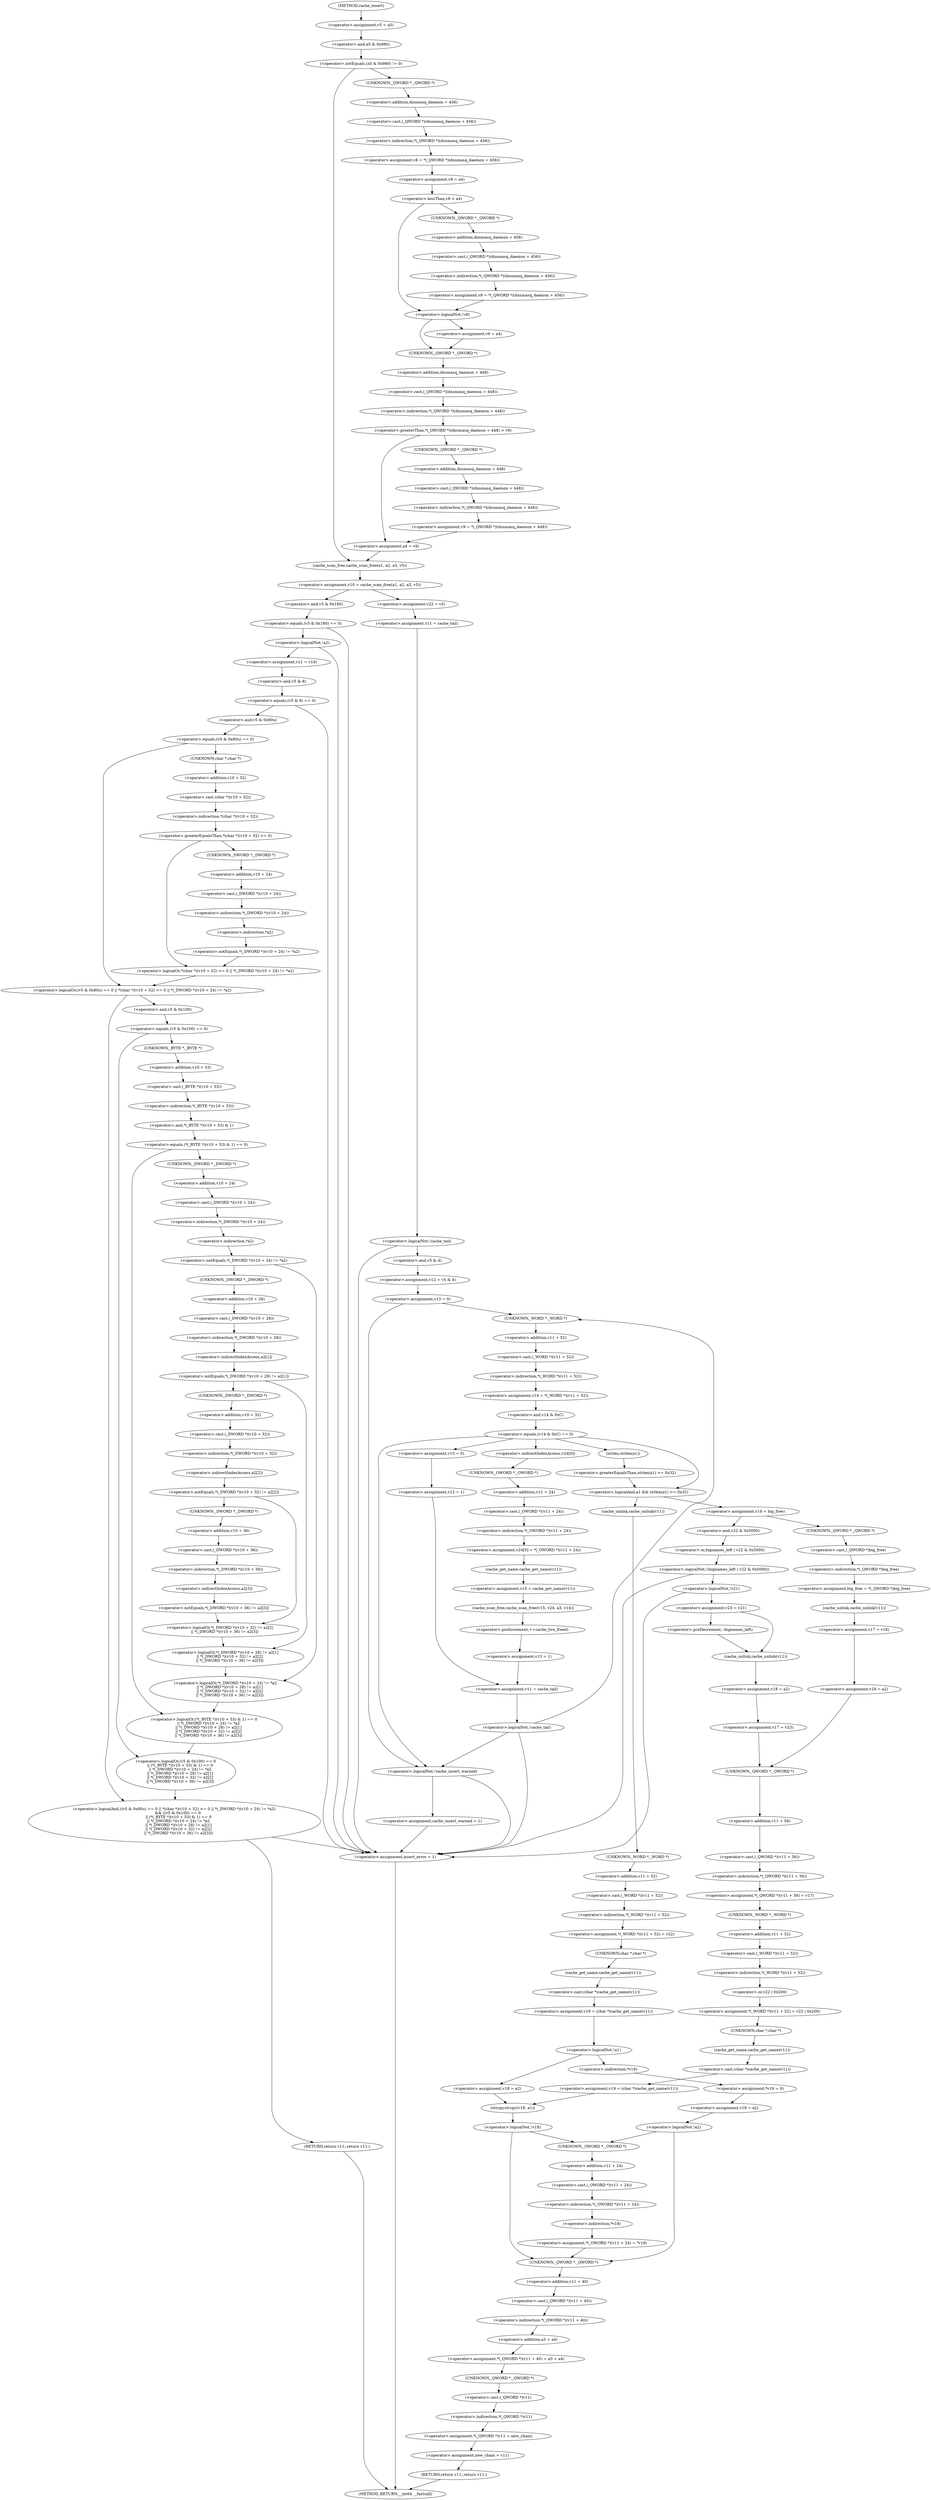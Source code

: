 digraph cache_insert {  
"1000142" [label = "(<operator>.assignment,v5 = a5)" ]
"1000146" [label = "(<operator>.notEquals,(a5 & 0x980) != 0)" ]
"1000147" [label = "(<operator>.and,a5 & 0x980)" ]
"1000152" [label = "(<operator>.assignment,v8 = *(_QWORD *)(dnsmasq_daemon + 456))" ]
"1000154" [label = "(<operator>.indirection,*(_QWORD *)(dnsmasq_daemon + 456))" ]
"1000155" [label = "(<operator>.cast,(_QWORD *)(dnsmasq_daemon + 456))" ]
"1000156" [label = "(UNKNOWN,_QWORD *,_QWORD *)" ]
"1000157" [label = "(<operator>.addition,dnsmasq_daemon + 456)" ]
"1000160" [label = "(<operator>.assignment,v9 = a4)" ]
"1000164" [label = "(<operator>.lessThan,v8 < a4)" ]
"1000167" [label = "(<operator>.assignment,v9 = *(_QWORD *)(dnsmasq_daemon + 456))" ]
"1000169" [label = "(<operator>.indirection,*(_QWORD *)(dnsmasq_daemon + 456))" ]
"1000170" [label = "(<operator>.cast,(_QWORD *)(dnsmasq_daemon + 456))" ]
"1000171" [label = "(UNKNOWN,_QWORD *,_QWORD *)" ]
"1000172" [label = "(<operator>.addition,dnsmasq_daemon + 456)" ]
"1000176" [label = "(<operator>.logicalNot,!v8)" ]
"1000178" [label = "(<operator>.assignment,v9 = a4)" ]
"1000182" [label = "(<operator>.greaterThan,*(_QWORD *)(dnsmasq_daemon + 448) > v9)" ]
"1000183" [label = "(<operator>.indirection,*(_QWORD *)(dnsmasq_daemon + 448))" ]
"1000184" [label = "(<operator>.cast,(_QWORD *)(dnsmasq_daemon + 448))" ]
"1000185" [label = "(UNKNOWN,_QWORD *,_QWORD *)" ]
"1000186" [label = "(<operator>.addition,dnsmasq_daemon + 448)" ]
"1000190" [label = "(<operator>.assignment,v9 = *(_QWORD *)(dnsmasq_daemon + 448))" ]
"1000192" [label = "(<operator>.indirection,*(_QWORD *)(dnsmasq_daemon + 448))" ]
"1000193" [label = "(<operator>.cast,(_QWORD *)(dnsmasq_daemon + 448))" ]
"1000194" [label = "(UNKNOWN,_QWORD *,_QWORD *)" ]
"1000195" [label = "(<operator>.addition,dnsmasq_daemon + 448)" ]
"1000198" [label = "(<operator>.assignment,a4 = v9)" ]
"1000204" [label = "(<operator>.assignment,v10 = cache_scan_free(a1, a2, a3, v5))" ]
"1000206" [label = "(cache_scan_free,cache_scan_free(a1, a2, a3, v5))" ]
"1000215" [label = "(<operator>.equals,(v5 & 0x180) == 0)" ]
"1000216" [label = "(<operator>.and,v5 & 0x180)" ]
"1000222" [label = "(<operator>.logicalNot,!a2)" ]
"1000225" [label = "(<operator>.assignment,v11 = v10)" ]
"1000229" [label = "(<operator>.equals,(v5 & 8) == 0)" ]
"1000230" [label = "(<operator>.and,v5 & 8)" ]
"1000236" [label = "(<operator>.logicalAnd,((v5 & 0x80u) == 0 || *(char *)(v10 + 52) >= 0 || *(_DWORD *)(v10 + 24) != *a2)\n      && ((v5 & 0x100) == 0\n       || (*(_BYTE *)(v10 + 53) & 1) == 0\n       || *(_DWORD *)(v10 + 24) != *a2\n       || *(_DWORD *)(v10 + 28) != a2[1]\n       || *(_DWORD *)(v10 + 32) != a2[2]\n       || *(_DWORD *)(v10 + 36) != a2[3]))" ]
"1000237" [label = "(<operator>.logicalOr,(v5 & 0x80u) == 0 || *(char *)(v10 + 52) >= 0 || *(_DWORD *)(v10 + 24) != *a2)" ]
"1000238" [label = "(<operator>.equals,(v5 & 0x80u) == 0)" ]
"1000239" [label = "(<operator>.and,v5 & 0x80u)" ]
"1000243" [label = "(<operator>.logicalOr,*(char *)(v10 + 52) >= 0 || *(_DWORD *)(v10 + 24) != *a2)" ]
"1000244" [label = "(<operator>.greaterEqualsThan,*(char *)(v10 + 52) >= 0)" ]
"1000245" [label = "(<operator>.indirection,*(char *)(v10 + 52))" ]
"1000246" [label = "(<operator>.cast,(char *)(v10 + 52))" ]
"1000247" [label = "(UNKNOWN,char *,char *)" ]
"1000248" [label = "(<operator>.addition,v10 + 52)" ]
"1000252" [label = "(<operator>.notEquals,*(_DWORD *)(v10 + 24) != *a2)" ]
"1000253" [label = "(<operator>.indirection,*(_DWORD *)(v10 + 24))" ]
"1000254" [label = "(<operator>.cast,(_DWORD *)(v10 + 24))" ]
"1000255" [label = "(UNKNOWN,_DWORD *,_DWORD *)" ]
"1000256" [label = "(<operator>.addition,v10 + 24)" ]
"1000259" [label = "(<operator>.indirection,*a2)" ]
"1000261" [label = "(<operator>.logicalOr,(v5 & 0x100) == 0\n       || (*(_BYTE *)(v10 + 53) & 1) == 0\n       || *(_DWORD *)(v10 + 24) != *a2\n       || *(_DWORD *)(v10 + 28) != a2[1]\n       || *(_DWORD *)(v10 + 32) != a2[2]\n       || *(_DWORD *)(v10 + 36) != a2[3])" ]
"1000262" [label = "(<operator>.equals,(v5 & 0x100) == 0)" ]
"1000263" [label = "(<operator>.and,v5 & 0x100)" ]
"1000267" [label = "(<operator>.logicalOr,(*(_BYTE *)(v10 + 53) & 1) == 0\n       || *(_DWORD *)(v10 + 24) != *a2\n       || *(_DWORD *)(v10 + 28) != a2[1]\n       || *(_DWORD *)(v10 + 32) != a2[2]\n       || *(_DWORD *)(v10 + 36) != a2[3])" ]
"1000268" [label = "(<operator>.equals,(*(_BYTE *)(v10 + 53) & 1) == 0)" ]
"1000269" [label = "(<operator>.and,*(_BYTE *)(v10 + 53) & 1)" ]
"1000270" [label = "(<operator>.indirection,*(_BYTE *)(v10 + 53))" ]
"1000271" [label = "(<operator>.cast,(_BYTE *)(v10 + 53))" ]
"1000272" [label = "(UNKNOWN,_BYTE *,_BYTE *)" ]
"1000273" [label = "(<operator>.addition,v10 + 53)" ]
"1000278" [label = "(<operator>.logicalOr,*(_DWORD *)(v10 + 24) != *a2\n       || *(_DWORD *)(v10 + 28) != a2[1]\n       || *(_DWORD *)(v10 + 32) != a2[2]\n       || *(_DWORD *)(v10 + 36) != a2[3])" ]
"1000279" [label = "(<operator>.notEquals,*(_DWORD *)(v10 + 24) != *a2)" ]
"1000280" [label = "(<operator>.indirection,*(_DWORD *)(v10 + 24))" ]
"1000281" [label = "(<operator>.cast,(_DWORD *)(v10 + 24))" ]
"1000282" [label = "(UNKNOWN,_DWORD *,_DWORD *)" ]
"1000283" [label = "(<operator>.addition,v10 + 24)" ]
"1000286" [label = "(<operator>.indirection,*a2)" ]
"1000288" [label = "(<operator>.logicalOr,*(_DWORD *)(v10 + 28) != a2[1]\n       || *(_DWORD *)(v10 + 32) != a2[2]\n       || *(_DWORD *)(v10 + 36) != a2[3])" ]
"1000289" [label = "(<operator>.notEquals,*(_DWORD *)(v10 + 28) != a2[1])" ]
"1000290" [label = "(<operator>.indirection,*(_DWORD *)(v10 + 28))" ]
"1000291" [label = "(<operator>.cast,(_DWORD *)(v10 + 28))" ]
"1000292" [label = "(UNKNOWN,_DWORD *,_DWORD *)" ]
"1000293" [label = "(<operator>.addition,v10 + 28)" ]
"1000296" [label = "(<operator>.indirectIndexAccess,a2[1])" ]
"1000299" [label = "(<operator>.logicalOr,*(_DWORD *)(v10 + 32) != a2[2]\n       || *(_DWORD *)(v10 + 36) != a2[3])" ]
"1000300" [label = "(<operator>.notEquals,*(_DWORD *)(v10 + 32) != a2[2])" ]
"1000301" [label = "(<operator>.indirection,*(_DWORD *)(v10 + 32))" ]
"1000302" [label = "(<operator>.cast,(_DWORD *)(v10 + 32))" ]
"1000303" [label = "(UNKNOWN,_DWORD *,_DWORD *)" ]
"1000304" [label = "(<operator>.addition,v10 + 32)" ]
"1000307" [label = "(<operator>.indirectIndexAccess,a2[2])" ]
"1000310" [label = "(<operator>.notEquals,*(_DWORD *)(v10 + 36) != a2[3])" ]
"1000311" [label = "(<operator>.indirection,*(_DWORD *)(v10 + 36))" ]
"1000312" [label = "(<operator>.cast,(_DWORD *)(v10 + 36))" ]
"1000313" [label = "(UNKNOWN,_DWORD *,_DWORD *)" ]
"1000314" [label = "(<operator>.addition,v10 + 36)" ]
"1000317" [label = "(<operator>.indirectIndexAccess,a2[3])" ]
"1000322" [label = "(RETURN,return v11;,return v11;)" ]
"1000324" [label = "(<operator>.assignment,v22 = v5)" ]
"1000327" [label = "(<operator>.assignment,v11 = cache_tail)" ]
"1000331" [label = "(<operator>.logicalNot,!cache_tail)" ]
"1000334" [label = "(<operator>.assignment,v12 = v5 & 4)" ]
"1000336" [label = "(<operator>.and,v5 & 4)" ]
"1000339" [label = "(<operator>.assignment,v13 = 0)" ]
"1000345" [label = "(<operator>.assignment,v14 = *(_WORD *)(v11 + 52))" ]
"1000347" [label = "(<operator>.indirection,*(_WORD *)(v11 + 52))" ]
"1000348" [label = "(<operator>.cast,(_WORD *)(v11 + 52))" ]
"1000349" [label = "(UNKNOWN,_WORD *,_WORD *)" ]
"1000350" [label = "(<operator>.addition,v11 + 52)" ]
"1000354" [label = "(<operator>.equals,(v14 & 0xC) == 0)" ]
"1000355" [label = "(<operator>.and,v14 & 0xC)" ]
"1000361" [label = "(<operator>.logicalAnd,a1 && strlen(a1) >= 0x32)" ]
"1000363" [label = "(<operator>.greaterEqualsThan,strlen(a1) >= 0x32)" ]
"1000364" [label = "(strlen,strlen(a1))" ]
"1000368" [label = "(<operator>.assignment,v16 = big_free)" ]
"1000374" [label = "(<operator>.assignment,big_free = *(_QWORD *)big_free)" ]
"1000376" [label = "(<operator>.indirection,*(_QWORD *)big_free)" ]
"1000377" [label = "(<operator>.cast,(_QWORD *)big_free)" ]
"1000378" [label = "(UNKNOWN,_QWORD *,_QWORD *)" ]
"1000380" [label = "(cache_unlink,cache_unlink(v11))" ]
"1000382" [label = "(<operator>.assignment,v17 = v16)" ]
"1000385" [label = "(<operator>.assignment,v18 = a2)" ]
"1000391" [label = "(<operator>.logicalNot,!(bignames_left | v22 & 0x5000))" ]
"1000392" [label = "(<operator>.or,bignames_left | v22 & 0x5000)" ]
"1000394" [label = "(<operator>.and,v22 & 0x5000)" ]
"1000399" [label = "(<operator>.logicalNot,!v21)" ]
"1000402" [label = "(<operator>.assignment,v23 = v21)" ]
"1000407" [label = "(<operator>.preDecrement,--bignames_left)" ]
"1000409" [label = "(cache_unlink,cache_unlink(v11))" ]
"1000411" [label = "(<operator>.assignment,v18 = a2)" ]
"1000414" [label = "(<operator>.assignment,v17 = v23)" ]
"1000417" [label = "(<operator>.assignment,*(_QWORD *)(v11 + 56) = v17)" ]
"1000418" [label = "(<operator>.indirection,*(_QWORD *)(v11 + 56))" ]
"1000419" [label = "(<operator>.cast,(_QWORD *)(v11 + 56))" ]
"1000420" [label = "(UNKNOWN,_QWORD *,_QWORD *)" ]
"1000421" [label = "(<operator>.addition,v11 + 56)" ]
"1000425" [label = "(<operator>.assignment,*(_WORD *)(v11 + 52) = v22 | 0x200)" ]
"1000426" [label = "(<operator>.indirection,*(_WORD *)(v11 + 52))" ]
"1000427" [label = "(<operator>.cast,(_WORD *)(v11 + 52))" ]
"1000428" [label = "(UNKNOWN,_WORD *,_WORD *)" ]
"1000429" [label = "(<operator>.addition,v11 + 52)" ]
"1000432" [label = "(<operator>.or,v22 | 0x200)" ]
"1000435" [label = "(<operator>.assignment,v19 = (char *)cache_get_name(v11))" ]
"1000437" [label = "(<operator>.cast,(char *)cache_get_name(v11))" ]
"1000438" [label = "(UNKNOWN,char *,char *)" ]
"1000439" [label = "(cache_get_name,cache_get_name(v11))" ]
"1000443" [label = "(cache_unlink,cache_unlink(v11))" ]
"1000445" [label = "(<operator>.assignment,*(_WORD *)(v11 + 52) = v22)" ]
"1000446" [label = "(<operator>.indirection,*(_WORD *)(v11 + 52))" ]
"1000447" [label = "(<operator>.cast,(_WORD *)(v11 + 52))" ]
"1000448" [label = "(UNKNOWN,_WORD *,_WORD *)" ]
"1000449" [label = "(<operator>.addition,v11 + 52)" ]
"1000453" [label = "(<operator>.assignment,v19 = (char *)cache_get_name(v11))" ]
"1000455" [label = "(<operator>.cast,(char *)cache_get_name(v11))" ]
"1000456" [label = "(UNKNOWN,char *,char *)" ]
"1000457" [label = "(cache_get_name,cache_get_name(v11))" ]
"1000460" [label = "(<operator>.logicalNot,!a1)" ]
"1000463" [label = "(<operator>.assignment,*v19 = 0)" ]
"1000464" [label = "(<operator>.indirection,*v19)" ]
"1000467" [label = "(<operator>.assignment,v18 = a2)" ]
"1000471" [label = "(<operator>.logicalNot,!a2)" ]
"1000475" [label = "(<operator>.assignment,v18 = a2)" ]
"1000478" [label = "(strcpy,strcpy(v19, a1))" ]
"1000482" [label = "(<operator>.logicalNot,!v18)" ]
"1000486" [label = "(<operator>.assignment,*(_QWORD *)(v11 + 40) = a3 + a4)" ]
"1000487" [label = "(<operator>.indirection,*(_QWORD *)(v11 + 40))" ]
"1000488" [label = "(<operator>.cast,(_QWORD *)(v11 + 40))" ]
"1000489" [label = "(UNKNOWN,_QWORD *,_QWORD *)" ]
"1000490" [label = "(<operator>.addition,v11 + 40)" ]
"1000493" [label = "(<operator>.addition,a3 + a4)" ]
"1000496" [label = "(<operator>.assignment,*(_QWORD *)v11 = new_chain)" ]
"1000497" [label = "(<operator>.indirection,*(_QWORD *)v11)" ]
"1000498" [label = "(<operator>.cast,(_QWORD *)v11)" ]
"1000499" [label = "(UNKNOWN,_QWORD *,_QWORD *)" ]
"1000502" [label = "(<operator>.assignment,new_chain = v11)" ]
"1000505" [label = "(RETURN,return v11;,return v11;)" ]
"1000508" [label = "(<operator>.assignment,*(_OWORD *)(v11 + 24) = *v18)" ]
"1000509" [label = "(<operator>.indirection,*(_OWORD *)(v11 + 24))" ]
"1000510" [label = "(<operator>.cast,(_OWORD *)(v11 + 24))" ]
"1000511" [label = "(UNKNOWN,_OWORD *,_OWORD *)" ]
"1000512" [label = "(<operator>.addition,v11 + 24)" ]
"1000515" [label = "(<operator>.indirection,*v18)" ]
"1000524" [label = "(<operator>.assignment,v24[0] = *(_OWORD *)(v11 + 24))" ]
"1000525" [label = "(<operator>.indirectIndexAccess,v24[0])" ]
"1000528" [label = "(<operator>.indirection,*(_OWORD *)(v11 + 24))" ]
"1000529" [label = "(<operator>.cast,(_OWORD *)(v11 + 24))" ]
"1000530" [label = "(UNKNOWN,_OWORD *,_OWORD *)" ]
"1000531" [label = "(<operator>.addition,v11 + 24)" ]
"1000534" [label = "(<operator>.assignment,v15 = cache_get_name(v11))" ]
"1000536" [label = "(cache_get_name,cache_get_name(v11))" ]
"1000538" [label = "(cache_scan_free,cache_scan_free(v15, v24, a3, v14))" ]
"1000543" [label = "(<operator>.preIncrement,++cache_live_freed)" ]
"1000545" [label = "(<operator>.assignment,v13 = 1)" ]
"1000550" [label = "(<operator>.assignment,v13 = 0)" ]
"1000553" [label = "(<operator>.assignment,v12 = 1)" ]
"1000556" [label = "(<operator>.assignment,v11 = cache_tail)" ]
"1000560" [label = "(<operator>.logicalNot,!cache_tail)" ]
"1000564" [label = "(<operator>.logicalNot,!cache_insert_warned)" ]
"1000567" [label = "(<operator>.assignment,cache_insert_warned = 1)" ]
"1000571" [label = "(<operator>.assignment,insert_error = 1)" ]
"1000118" [label = "(METHOD,cache_insert)" ]
"1000575" [label = "(METHOD_RETURN,__int64 __fastcall)" ]
  "1000142" -> "1000147" 
  "1000146" -> "1000156" 
  "1000146" -> "1000206" 
  "1000147" -> "1000146" 
  "1000152" -> "1000160" 
  "1000154" -> "1000152" 
  "1000155" -> "1000154" 
  "1000156" -> "1000157" 
  "1000157" -> "1000155" 
  "1000160" -> "1000164" 
  "1000164" -> "1000171" 
  "1000164" -> "1000176" 
  "1000167" -> "1000176" 
  "1000169" -> "1000167" 
  "1000170" -> "1000169" 
  "1000171" -> "1000172" 
  "1000172" -> "1000170" 
  "1000176" -> "1000185" 
  "1000176" -> "1000178" 
  "1000178" -> "1000185" 
  "1000182" -> "1000194" 
  "1000182" -> "1000198" 
  "1000183" -> "1000182" 
  "1000184" -> "1000183" 
  "1000185" -> "1000186" 
  "1000186" -> "1000184" 
  "1000190" -> "1000198" 
  "1000192" -> "1000190" 
  "1000193" -> "1000192" 
  "1000194" -> "1000195" 
  "1000195" -> "1000193" 
  "1000198" -> "1000206" 
  "1000204" -> "1000216" 
  "1000204" -> "1000324" 
  "1000206" -> "1000204" 
  "1000215" -> "1000571" 
  "1000215" -> "1000222" 
  "1000216" -> "1000215" 
  "1000222" -> "1000571" 
  "1000222" -> "1000225" 
  "1000225" -> "1000230" 
  "1000229" -> "1000571" 
  "1000229" -> "1000239" 
  "1000230" -> "1000229" 
  "1000236" -> "1000571" 
  "1000236" -> "1000322" 
  "1000237" -> "1000236" 
  "1000237" -> "1000263" 
  "1000238" -> "1000247" 
  "1000238" -> "1000237" 
  "1000239" -> "1000238" 
  "1000243" -> "1000237" 
  "1000244" -> "1000255" 
  "1000244" -> "1000243" 
  "1000245" -> "1000244" 
  "1000246" -> "1000245" 
  "1000247" -> "1000248" 
  "1000248" -> "1000246" 
  "1000252" -> "1000243" 
  "1000253" -> "1000259" 
  "1000254" -> "1000253" 
  "1000255" -> "1000256" 
  "1000256" -> "1000254" 
  "1000259" -> "1000252" 
  "1000261" -> "1000236" 
  "1000262" -> "1000272" 
  "1000262" -> "1000261" 
  "1000263" -> "1000262" 
  "1000267" -> "1000261" 
  "1000268" -> "1000282" 
  "1000268" -> "1000267" 
  "1000269" -> "1000268" 
  "1000270" -> "1000269" 
  "1000271" -> "1000270" 
  "1000272" -> "1000273" 
  "1000273" -> "1000271" 
  "1000278" -> "1000267" 
  "1000279" -> "1000292" 
  "1000279" -> "1000278" 
  "1000280" -> "1000286" 
  "1000281" -> "1000280" 
  "1000282" -> "1000283" 
  "1000283" -> "1000281" 
  "1000286" -> "1000279" 
  "1000288" -> "1000278" 
  "1000289" -> "1000303" 
  "1000289" -> "1000288" 
  "1000290" -> "1000296" 
  "1000291" -> "1000290" 
  "1000292" -> "1000293" 
  "1000293" -> "1000291" 
  "1000296" -> "1000289" 
  "1000299" -> "1000288" 
  "1000300" -> "1000313" 
  "1000300" -> "1000299" 
  "1000301" -> "1000307" 
  "1000302" -> "1000301" 
  "1000303" -> "1000304" 
  "1000304" -> "1000302" 
  "1000307" -> "1000300" 
  "1000310" -> "1000299" 
  "1000311" -> "1000317" 
  "1000312" -> "1000311" 
  "1000313" -> "1000314" 
  "1000314" -> "1000312" 
  "1000317" -> "1000310" 
  "1000322" -> "1000575" 
  "1000324" -> "1000327" 
  "1000327" -> "1000331" 
  "1000331" -> "1000571" 
  "1000331" -> "1000336" 
  "1000334" -> "1000339" 
  "1000336" -> "1000334" 
  "1000339" -> "1000349" 
  "1000339" -> "1000564" 
  "1000345" -> "1000355" 
  "1000347" -> "1000345" 
  "1000348" -> "1000347" 
  "1000349" -> "1000350" 
  "1000350" -> "1000348" 
  "1000354" -> "1000361" 
  "1000354" -> "1000364" 
  "1000354" -> "1000564" 
  "1000354" -> "1000525" 
  "1000354" -> "1000550" 
  "1000355" -> "1000354" 
  "1000361" -> "1000368" 
  "1000361" -> "1000443" 
  "1000363" -> "1000361" 
  "1000364" -> "1000363" 
  "1000368" -> "1000378" 
  "1000368" -> "1000394" 
  "1000374" -> "1000380" 
  "1000376" -> "1000374" 
  "1000377" -> "1000376" 
  "1000378" -> "1000377" 
  "1000380" -> "1000382" 
  "1000382" -> "1000385" 
  "1000385" -> "1000420" 
  "1000391" -> "1000571" 
  "1000391" -> "1000399" 
  "1000392" -> "1000391" 
  "1000394" -> "1000392" 
  "1000399" -> "1000571" 
  "1000399" -> "1000402" 
  "1000402" -> "1000407" 
  "1000402" -> "1000409" 
  "1000407" -> "1000409" 
  "1000409" -> "1000411" 
  "1000411" -> "1000414" 
  "1000414" -> "1000420" 
  "1000417" -> "1000428" 
  "1000418" -> "1000417" 
  "1000419" -> "1000418" 
  "1000420" -> "1000421" 
  "1000421" -> "1000419" 
  "1000425" -> "1000438" 
  "1000426" -> "1000432" 
  "1000427" -> "1000426" 
  "1000428" -> "1000429" 
  "1000429" -> "1000427" 
  "1000432" -> "1000425" 
  "1000435" -> "1000478" 
  "1000437" -> "1000435" 
  "1000438" -> "1000439" 
  "1000439" -> "1000437" 
  "1000443" -> "1000448" 
  "1000445" -> "1000456" 
  "1000446" -> "1000445" 
  "1000447" -> "1000446" 
  "1000448" -> "1000449" 
  "1000449" -> "1000447" 
  "1000453" -> "1000460" 
  "1000455" -> "1000453" 
  "1000456" -> "1000457" 
  "1000457" -> "1000455" 
  "1000460" -> "1000464" 
  "1000460" -> "1000475" 
  "1000463" -> "1000467" 
  "1000464" -> "1000463" 
  "1000467" -> "1000471" 
  "1000471" -> "1000489" 
  "1000471" -> "1000511" 
  "1000475" -> "1000478" 
  "1000478" -> "1000482" 
  "1000482" -> "1000489" 
  "1000482" -> "1000511" 
  "1000486" -> "1000499" 
  "1000487" -> "1000493" 
  "1000488" -> "1000487" 
  "1000489" -> "1000490" 
  "1000490" -> "1000488" 
  "1000493" -> "1000486" 
  "1000496" -> "1000502" 
  "1000497" -> "1000496" 
  "1000498" -> "1000497" 
  "1000499" -> "1000498" 
  "1000502" -> "1000505" 
  "1000505" -> "1000575" 
  "1000508" -> "1000489" 
  "1000509" -> "1000515" 
  "1000510" -> "1000509" 
  "1000511" -> "1000512" 
  "1000512" -> "1000510" 
  "1000515" -> "1000508" 
  "1000524" -> "1000536" 
  "1000525" -> "1000530" 
  "1000528" -> "1000524" 
  "1000529" -> "1000528" 
  "1000530" -> "1000531" 
  "1000531" -> "1000529" 
  "1000534" -> "1000538" 
  "1000536" -> "1000534" 
  "1000538" -> "1000543" 
  "1000543" -> "1000545" 
  "1000545" -> "1000556" 
  "1000550" -> "1000553" 
  "1000553" -> "1000556" 
  "1000556" -> "1000560" 
  "1000560" -> "1000349" 
  "1000560" -> "1000564" 
  "1000560" -> "1000571" 
  "1000564" -> "1000567" 
  "1000564" -> "1000571" 
  "1000567" -> "1000571" 
  "1000571" -> "1000575" 
  "1000118" -> "1000142" 
}
